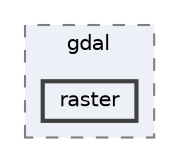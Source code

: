 digraph "C:/Users/LukeMabie/documents/Development/Password_Saver_Using_Django-master/venv/Lib/site-packages/django/contrib/gis/gdal/raster"
{
 // LATEX_PDF_SIZE
  bgcolor="transparent";
  edge [fontname=Helvetica,fontsize=10,labelfontname=Helvetica,labelfontsize=10];
  node [fontname=Helvetica,fontsize=10,shape=box,height=0.2,width=0.4];
  compound=true
  subgraph clusterdir_f585b3db279727e9c6652a231ed460cf {
    graph [ bgcolor="#edf0f7", pencolor="grey50", label="gdal", fontname=Helvetica,fontsize=10 style="filled,dashed", URL="dir_f585b3db279727e9c6652a231ed460cf.html",tooltip=""]
  dir_b1a2913544aa15b63b8493831f4f842d [label="raster", fillcolor="#edf0f7", color="grey25", style="filled,bold", URL="dir_b1a2913544aa15b63b8493831f4f842d.html",tooltip=""];
  }
}
